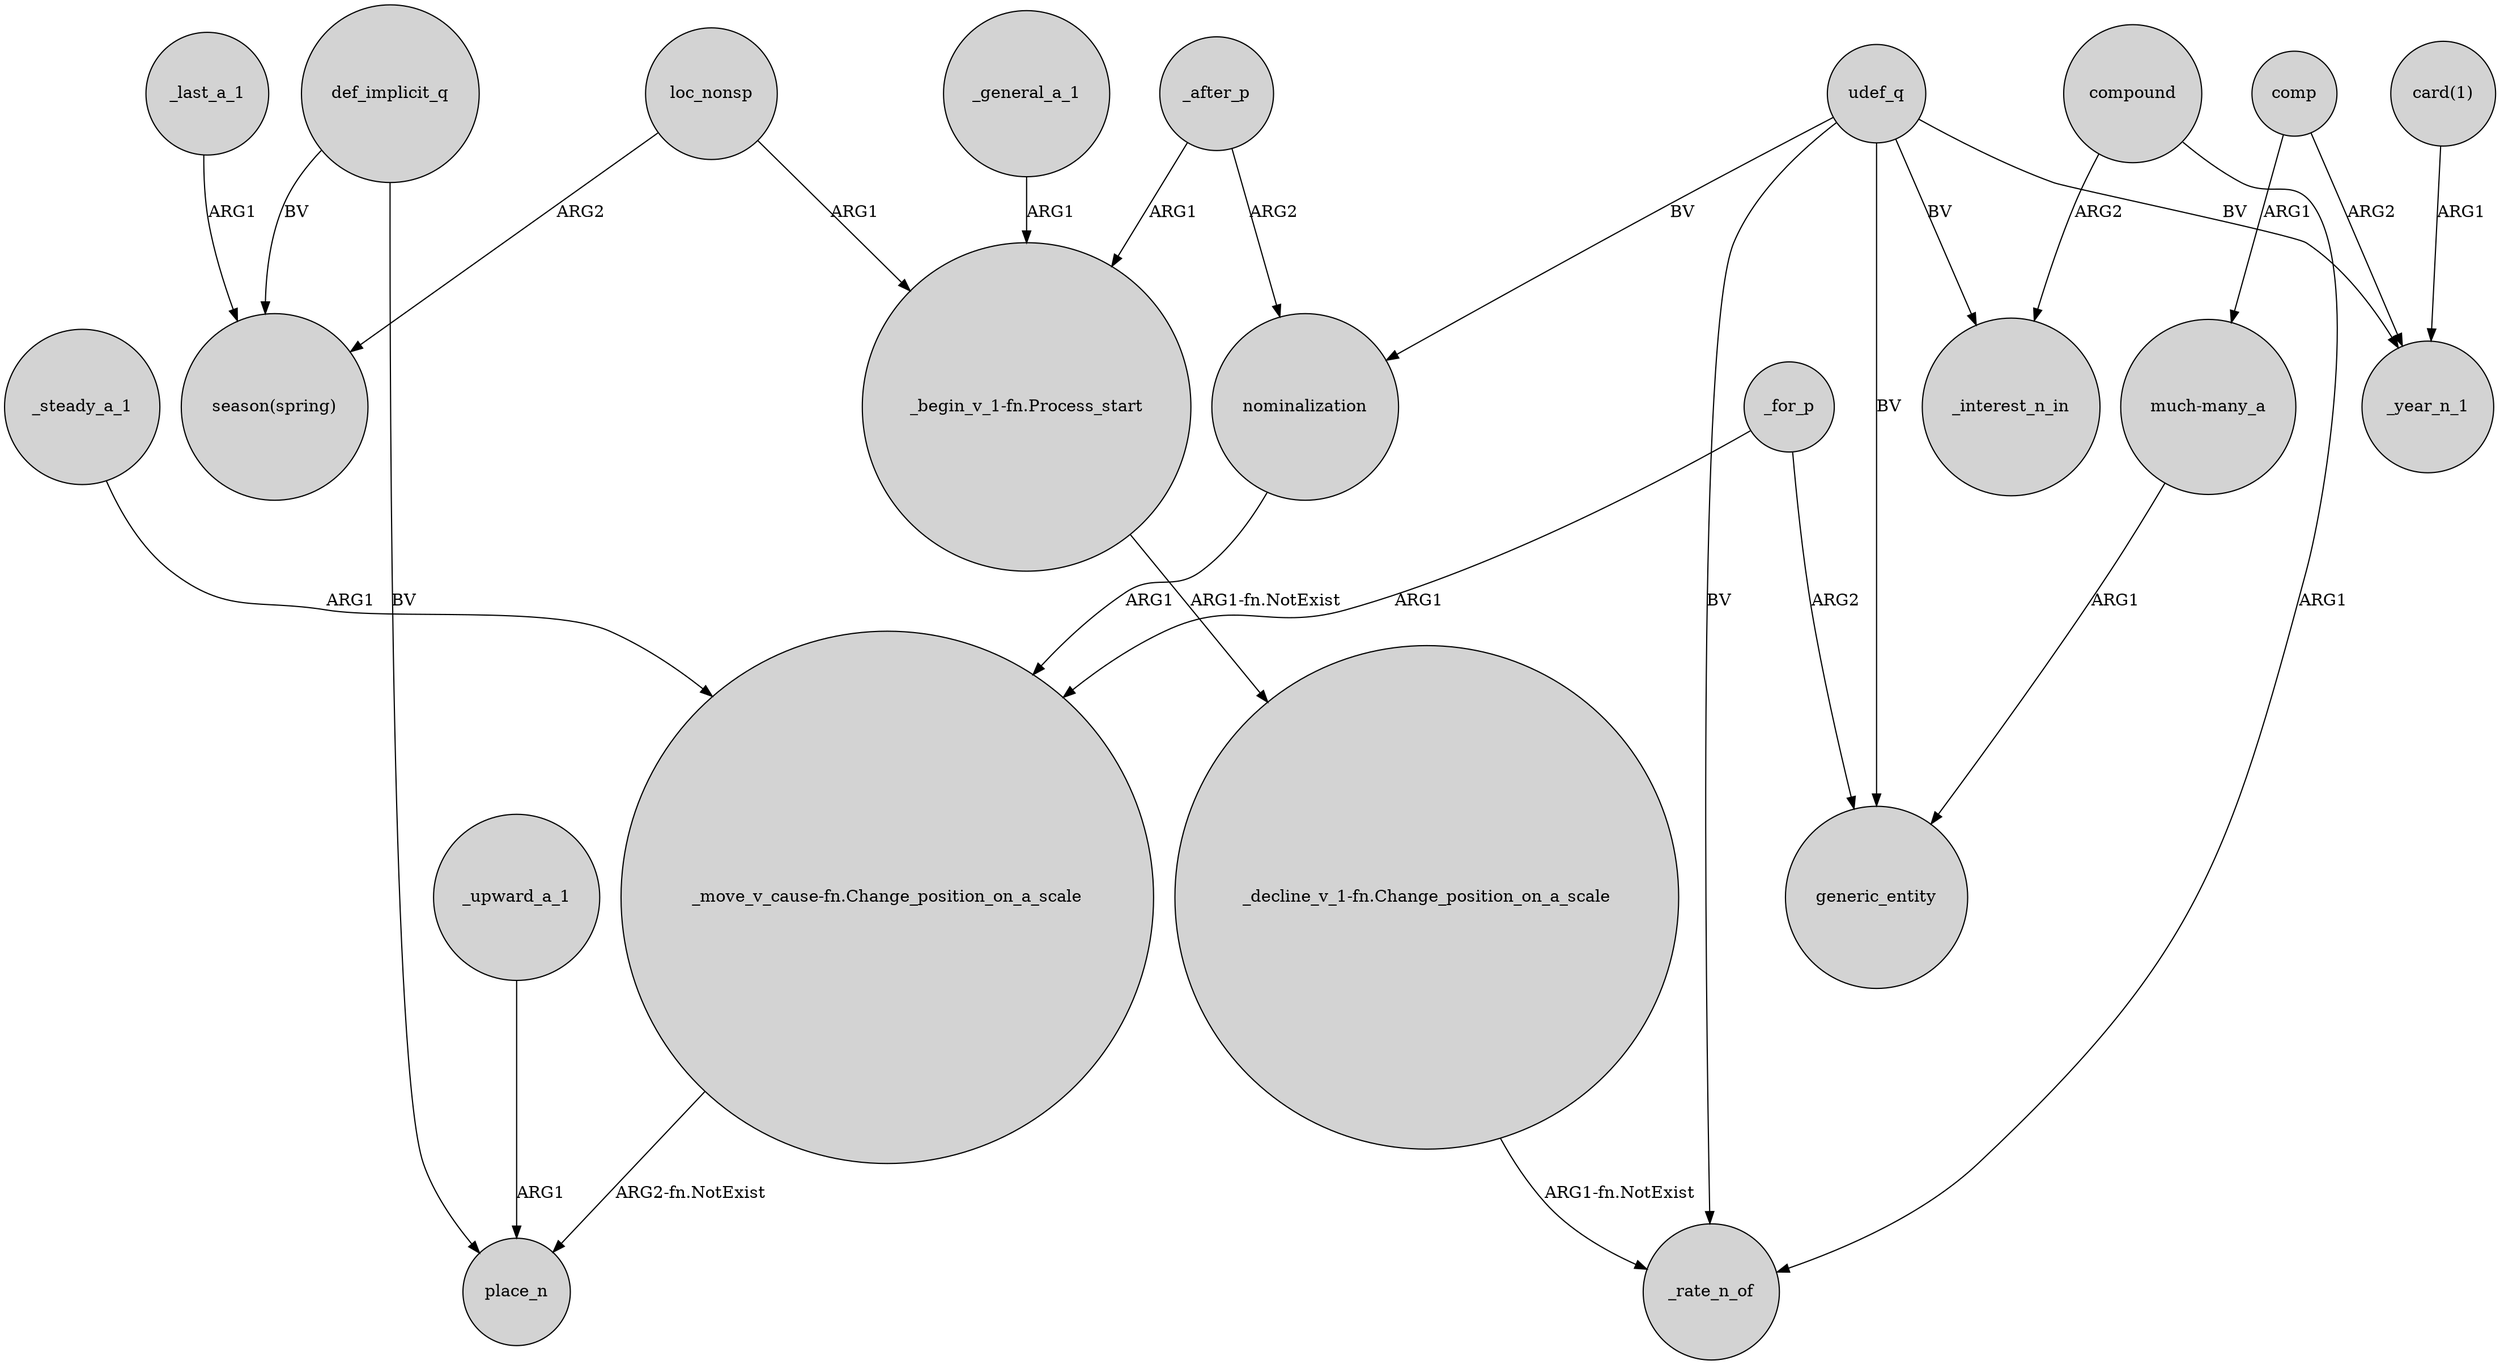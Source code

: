digraph {
	node [shape=circle style=filled]
	"_move_v_cause-fn.Change_position_on_a_scale" -> place_n [label="ARG2-fn.NotExist"]
	udef_q -> generic_entity [label=BV]
	_after_p -> "_begin_v_1-fn.Process_start" [label=ARG1]
	"much-many_a" -> generic_entity [label=ARG1]
	"_begin_v_1-fn.Process_start" -> "_decline_v_1-fn.Change_position_on_a_scale" [label="ARG1-fn.NotExist"]
	compound -> _rate_n_of [label=ARG1]
	loc_nonsp -> "season(spring)" [label=ARG2]
	_for_p -> generic_entity [label=ARG2]
	udef_q -> _rate_n_of [label=BV]
	def_implicit_q -> place_n [label=BV]
	udef_q -> _interest_n_in [label=BV]
	_general_a_1 -> "_begin_v_1-fn.Process_start" [label=ARG1]
	compound -> _interest_n_in [label=ARG2]
	comp -> "much-many_a" [label=ARG1]
	nominalization -> "_move_v_cause-fn.Change_position_on_a_scale" [label=ARG1]
	_upward_a_1 -> place_n [label=ARG1]
	udef_q -> nominalization [label=BV]
	"_decline_v_1-fn.Change_position_on_a_scale" -> _rate_n_of [label="ARG1-fn.NotExist"]
	_for_p -> "_move_v_cause-fn.Change_position_on_a_scale" [label=ARG1]
	"card(1)" -> _year_n_1 [label=ARG1]
	_last_a_1 -> "season(spring)" [label=ARG1]
	udef_q -> _year_n_1 [label=BV]
	comp -> _year_n_1 [label=ARG2]
	def_implicit_q -> "season(spring)" [label=BV]
	_steady_a_1 -> "_move_v_cause-fn.Change_position_on_a_scale" [label=ARG1]
	_after_p -> nominalization [label=ARG2]
	loc_nonsp -> "_begin_v_1-fn.Process_start" [label=ARG1]
}
